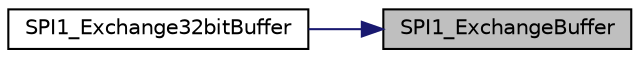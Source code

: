 digraph "SPI1_ExchangeBuffer"
{
 // LATEX_PDF_SIZE
  edge [fontname="Helvetica",fontsize="10",labelfontname="Helvetica",labelfontsize="10"];
  node [fontname="Helvetica",fontsize="10",shape=record];
  rankdir="RL";
  Node1 [label="SPI1_ExchangeBuffer",height=0.2,width=0.4,color="black", fillcolor="grey75", style="filled", fontcolor="black",tooltip=" "];
  Node1 -> Node2 [dir="back",color="midnightblue",fontsize="10",style="solid",fontname="Helvetica"];
  Node2 [label="SPI1_Exchange32bitBuffer",height=0.2,width=0.4,color="black", fillcolor="white", style="filled",URL="$spi1_8c.html#a7826666063c148e7642b83350ada21c0",tooltip=" "];
}
